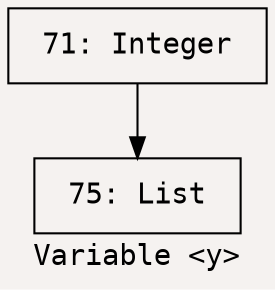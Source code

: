 digraph {
	label="Variable <y>"
	bgcolor="#f5f2f0"
	node [shape=box]
	node [fontname="Consolas,Monaco,'Andale Mono','Ubuntu Mono',monospace"]
	fontname="Consolas,Monaco,'Andale Mono','Ubuntu Mono',monospace"
	71 [label=" 71: Integer "]
	75 [label=" 75: List "]
	71 -> 75
}
